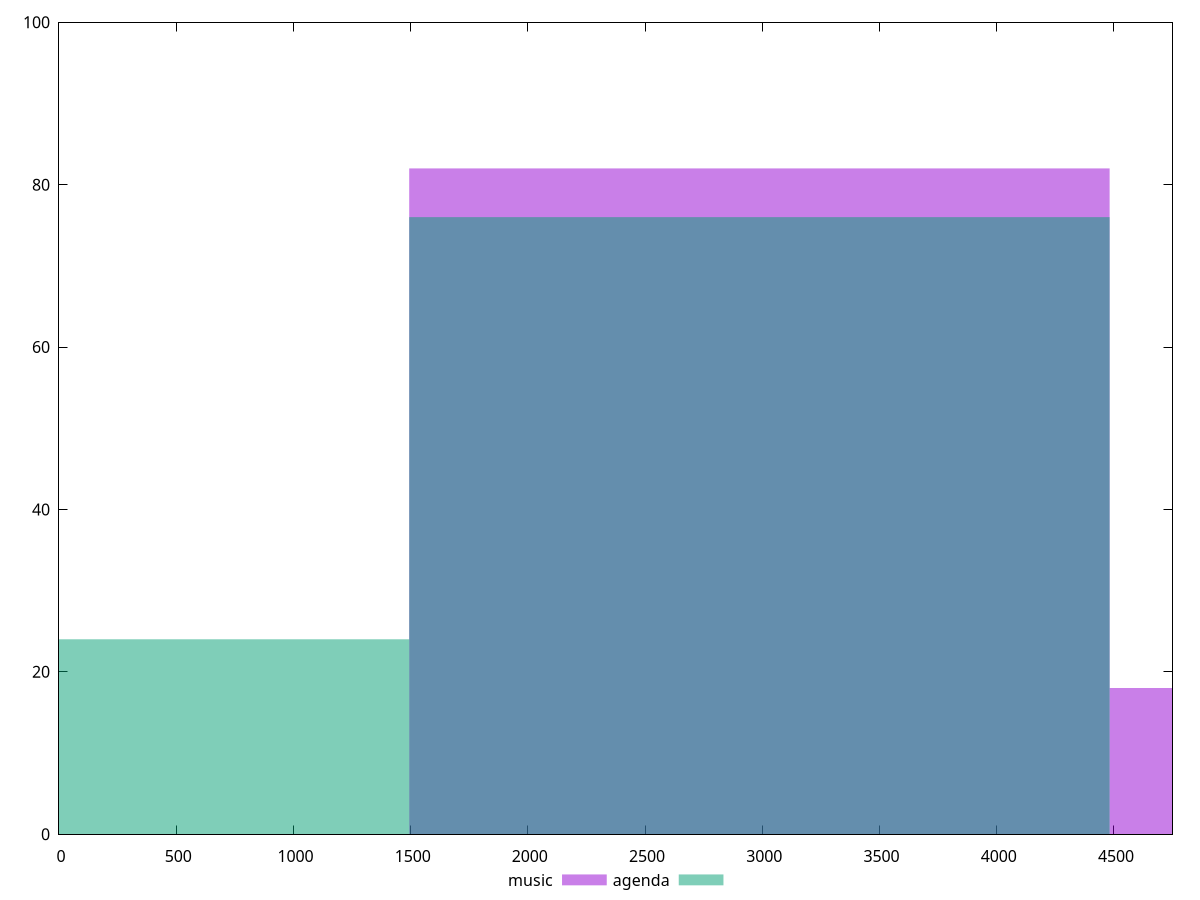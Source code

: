 reset

$music <<EOF
2987.860201113381 82
5975.720402226762 18
EOF

$agenda <<EOF
2987.860201113381 76
0 24
EOF

set key outside below
set boxwidth 2987.860201113381
set xrange [0:4750]
set yrange [0:100]
set trange [0:100]
set style fill transparent solid 0.5 noborder
set terminal svg size 640, 500 enhanced background rgb 'white'
set output "reports/report_00027_2021-02-24T12-40-31.850Z/unused-javascript/comparison/histogram/0_vs_1.svg"

plot $music title "music" with boxes, \
     $agenda title "agenda" with boxes

reset
